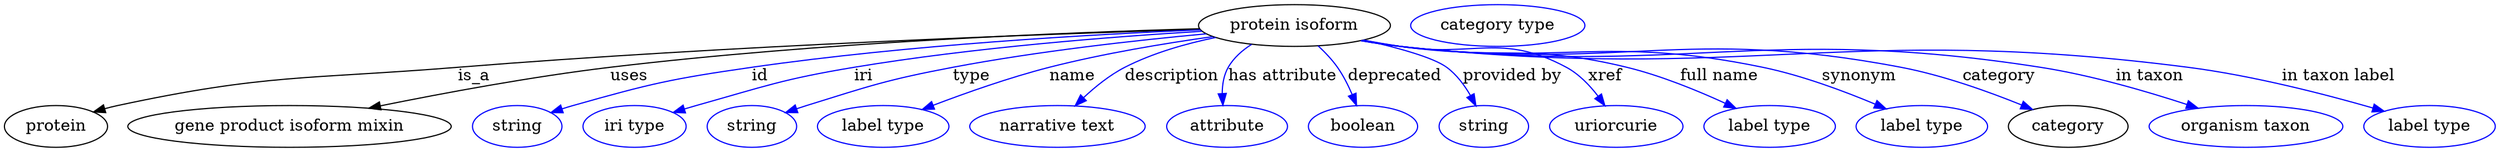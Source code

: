 digraph {
	graph [bb="0,0,2140.7,123"];
	node [label="\N"];
	"protein isoform"	[height=0.5,
		label="protein isoform",
		pos="1108.2,105",
		width=2.2929];
	protein	[height=0.5,
		pos="44.196,18",
		width=1.2277];
	"protein isoform" -> protein	[label=is_a,
		lp="404.2,61.5",
		pos="e,76.434,30.461 1026.8,101.71 893.55,97.595 620.64,87.575 390.2,69 259.57,58.471 225.33,63.481 97.196,36 93.582,35.225 89.865,34.302 \
86.156,33.293"];
	"gene product isoform mixin"	[height=0.5,
		pos="245.2,18",
		width=3.8635];
	"protein isoform" -> "gene product isoform mixin"	[label=uses,
		lp="537.7,61.5",
		pos="e,313.47,33.721 1026.3,102.21 912.54,99.014 700.61,90.522 521.2,69 454.06,60.946 378.55,46.919 323.51,35.768"];
	id	[color=blue,
		height=0.5,
		label=string,
		pos="440.2,18",
		width=1.0652];
	"protein isoform" -> id	[color=blue,
		label=id,
		lp="651.2,61.5",
		pos="e,469.19,29.96 1027.4,101.17 934.51,97.158 777.75,88.076 644.2,69 574.04,58.979 556.41,55.205 488.2,36 485.09,35.126 481.89,34.155 \
478.7,33.133",
		style=solid];
	iri	[color=blue,
		height=0.5,
		label="iri type",
		pos="541.2,18",
		width=1.2277];
	"protein isoform" -> iri	[color=blue,
		label=iri,
		lp="737.2,61.5",
		pos="e,574.74,29.955 1028.6,100.12 951.63,95.543 831.83,86.277 729.2,69 678.75,60.508 622.19,44.562 584.4,32.955",
		style=solid];
	type	[color=blue,
		height=0.5,
		label=string,
		pos="642.2,18",
		width=1.0652];
	"protein isoform" -> type	[color=blue,
		label=type,
		lp="829.2,61.5",
		pos="e,671.15,29.917 1032,97.951 972.12,92.483 886.9,83.106 813.2,69 757.18,58.28 743.62,53.048 689.2,36 686.44,35.137 683.61,34.211 \
680.76,33.252",
		style=solid];
	name	[color=blue,
		height=0.5,
		label="label type",
		pos="755.2,18",
		width=1.5707];
	"protein isoform" -> name	[color=blue,
		label=name,
		lp="916.2,61.5",
		pos="e,788.29,32.618 1037.8,95.571 996.26,89.801 942.8,81.008 896.2,69 862.45,60.304 825.34,46.988 797.67,36.283",
		style=solid];
	description	[color=blue,
		height=0.5,
		label="narrative text",
		pos="905.2,18",
		width=2.0943];
	"protein isoform" -> description	[color=blue,
		label=description,
		lp="1002.7,61.5",
		pos="e,920.08,35.753 1040,94.74 1014.6,89.497 986.15,81.402 962.2,69 949.47,62.41 937.25,52.38 927.42,43.029",
		style=solid];
	"has attribute"	[color=blue,
		height=0.5,
		label=attribute,
		pos="1050.2,18",
		width=1.4443];
	"protein isoform" -> "has attribute"	[color=blue,
		label="has attribute",
		lp="1098.2,61.5",
		pos="e,1046.6,36.296 1071.3,88.738 1063.3,83.664 1055.9,77.163 1051.2,69 1047.3,62.266 1046.1,54.14 1046,46.414",
		style=solid];
	deprecated	[color=blue,
		height=0.5,
		label=boolean,
		pos="1167.2,18",
		width=1.2999];
	"protein isoform" -> deprecated	[color=blue,
		label=deprecated,
		lp="1194.7,61.5",
		pos="e,1161.6,36.09 1128.5,87.499 1134.4,82.04 1140.5,75.65 1145.2,69 1150.2,61.914 1154.4,53.514 1157.8,45.641",
		style=solid];
	"provided by"	[color=blue,
		height=0.5,
		label=string,
		pos="1270.2,18",
		width=1.0652];
	"protein isoform" -> "provided by"	[color=blue,
		label="provided by",
		lp="1295.7,61.5",
		pos="e,1263.5,36.203 1167.8,92.54 1196.6,86.113 1227.5,77.663 1239.2,69 1247.4,62.921 1253.9,53.975 1258.8,45.324",
		style=solid];
	xref	[color=blue,
		height=0.5,
		label=uriorcurie,
		pos="1384.2,18",
		width=1.5887];
	"protein isoform" -> xref	[color=blue,
		label=xref,
		lp="1374.7,61.5",
		pos="e,1374.7,35.819 1167.3,92.424 1177.9,90.502 1188.9,88.612 1199.2,87 1262.5,77.114 1285.9,99.636 1342.2,69 1352.9,63.188 1362,53.478 \
1368.9,44.152",
		style=solid];
	"full name"	[color=blue,
		height=0.5,
		label="label type",
		pos="1516.2,18",
		width=1.5707];
	"protein isoform" -> "full name"	[color=blue,
		label="full name",
		lp="1472.7,61.5",
		pos="e,1487.2,33.636 1166.8,92.229 1177.6,90.305 1188.7,88.466 1199.2,87 1285,75.037 1309.1,89.525 1393.2,69 1422.5,61.845 1454,48.926 \
1477.8,38.012",
		style=solid];
	synonym	[color=blue,
		height=0.5,
		label="label type",
		pos="1647.2,18",
		width=1.5707];
	"protein isoform" -> synonym	[color=blue,
		label=synonym,
		lp="1593.2,61.5",
		pos="e,1616.4,33.193 1165.8,92.1 1176.8,90.141 1188.3,88.322 1199.2,87 1336.6,70.254 1374.6,97.032 1510.2,69 1543.8,62.06 1580.1,48.478 \
1607,37.219",
		style=solid];
	category	[height=0.5,
		pos="1773.2,18",
		width=1.4263];
	"protein isoform" -> category	[color=blue,
		label=category,
		lp="1713.7,61.5",
		pos="e,1742.7,32.511 1165.8,91.96 1176.8,90.014 1188.3,88.235 1199.2,87 1389.2,65.382 1441.3,104.75 1629.2,69 1665.4,62.12 1704.7,47.954 \
1733.2,36.452",
		style=solid];
	"in taxon"	[color=blue,
		height=0.5,
		label="organism taxon",
		pos="1926.2,18",
		width=2.3109];
	"protein isoform" -> "in taxon"	[color=blue,
		label="in taxon",
		lp="1843.2,61.5",
		pos="e,1885,33.72 1165.3,91.965 1176.5,89.993 1188.2,88.203 1199.2,87 1442.3,60.467 1507.5,106.52 1749.2,69 1792.6,62.261 1840.5,48.327 \
1875.5,36.876",
		style=solid];
	"in taxon label"	[color=blue,
		height=0.5,
		label="label type",
		pos="2084.2,18",
		width=1.5707];
	"protein isoform" -> "in taxon label"	[color=blue,
		label="in taxon label",
		lp="2005.7,61.5",
		pos="e,2045.2,31.067 1165.3,91.911 1176.5,89.943 1188.2,88.169 1199.2,87 1498.5,55.264 1577.6,107.26 1876.2,69 1931.6,61.898 1993.7,45.876 \
2035.5,33.87",
		style=solid];
	"named thing_category"	[color=blue,
		height=0.5,
		label="category type",
		pos="1283.2,105",
		width=2.0762];
}

